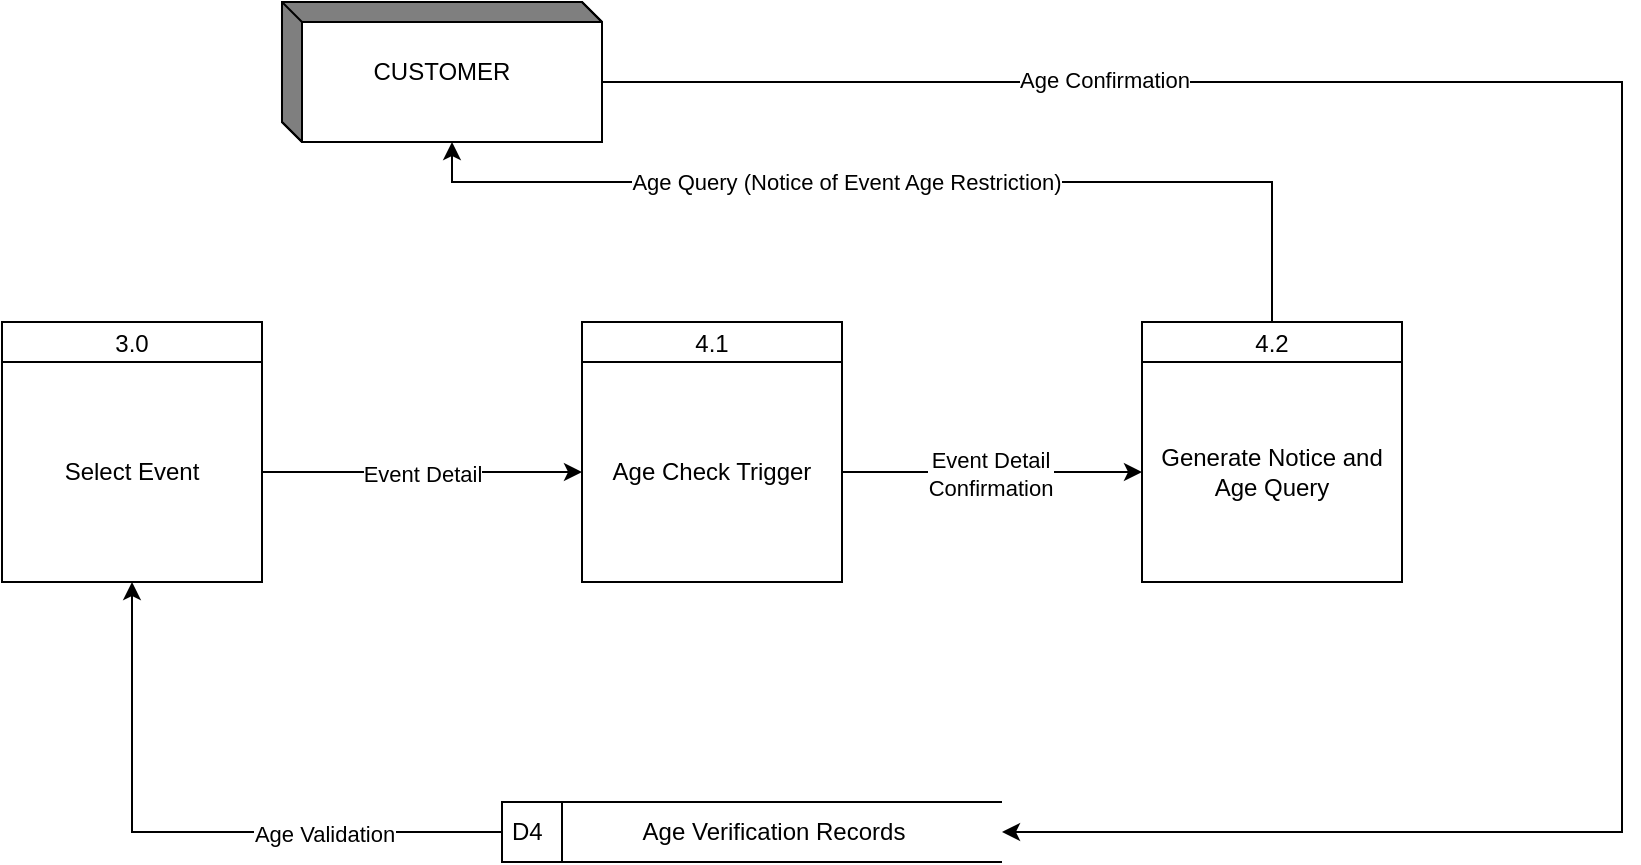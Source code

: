 <mxfile version="21.8.1" type="github">
  <diagram name="Page-1" id="5d7acffa-a066-3a61-03fe-96351882024d">
    <mxGraphModel dx="1173" dy="584" grid="1" gridSize="10" guides="1" tooltips="1" connect="1" arrows="1" fold="1" page="1" pageScale="1" pageWidth="1100" pageHeight="850" background="#ffffff" math="0" shadow="0">
      <root>
        <mxCell id="0" />
        <mxCell id="1" parent="0" />
        <mxCell id="iur3utxpEIfSdaShC565-2" value="CUSTOMER" style="html=1;dashed=0;whiteSpace=wrap;shape=mxgraph.dfd.externalEntity" parent="1" vertex="1">
          <mxGeometry x="290" y="50" width="160" height="70" as="geometry" />
        </mxCell>
        <mxCell id="iur3utxpEIfSdaShC565-6" value="4.2" style="swimlane;fontStyle=0;childLayout=stackLayout;horizontal=1;startSize=20;fillColor=#ffffff;horizontalStack=0;resizeParent=1;resizeParentMax=0;resizeLast=0;collapsible=0;marginBottom=0;swimlaneFillColor=#ffffff;" parent="1" vertex="1">
          <mxGeometry x="720" y="210" width="130" height="130" as="geometry" />
        </mxCell>
        <mxCell id="iur3utxpEIfSdaShC565-7" value="Generate Notice and Age Query" style="text;html=1;strokeColor=none;fillColor=none;align=center;verticalAlign=middle;whiteSpace=wrap;rounded=0;" parent="iur3utxpEIfSdaShC565-6" vertex="1">
          <mxGeometry y="20" width="130" height="110" as="geometry" />
        </mxCell>
        <mxCell id="iur3utxpEIfSdaShC565-8" value="4.1" style="swimlane;fontStyle=0;childLayout=stackLayout;horizontal=1;startSize=20;fillColor=#ffffff;horizontalStack=0;resizeParent=1;resizeParentMax=0;resizeLast=0;collapsible=0;marginBottom=0;swimlaneFillColor=#ffffff;" parent="1" vertex="1">
          <mxGeometry x="440" y="210" width="130" height="130" as="geometry" />
        </mxCell>
        <mxCell id="iur3utxpEIfSdaShC565-9" value="Age Check Trigger" style="text;html=1;strokeColor=none;fillColor=none;align=center;verticalAlign=middle;whiteSpace=wrap;rounded=0;" parent="iur3utxpEIfSdaShC565-8" vertex="1">
          <mxGeometry y="20" width="130" height="110" as="geometry" />
        </mxCell>
        <mxCell id="iur3utxpEIfSdaShC565-10" value="3.0" style="swimlane;fontStyle=0;childLayout=stackLayout;horizontal=1;startSize=20;fillColor=#ffffff;horizontalStack=0;resizeParent=1;resizeParentMax=0;resizeLast=0;collapsible=0;marginBottom=0;swimlaneFillColor=#ffffff;" parent="1" vertex="1">
          <mxGeometry x="150" y="210" width="130" height="130" as="geometry" />
        </mxCell>
        <mxCell id="iur3utxpEIfSdaShC565-11" value="Select Event" style="text;html=1;strokeColor=none;fillColor=none;align=center;verticalAlign=middle;whiteSpace=wrap;rounded=0;" parent="iur3utxpEIfSdaShC565-10" vertex="1">
          <mxGeometry y="20" width="130" height="110" as="geometry" />
        </mxCell>
        <mxCell id="iur3utxpEIfSdaShC565-1" value="D4" style="html=1;dashed=0;whiteSpace=wrap;shape=mxgraph.dfd.dataStoreID;align=left;spacingLeft=3;points=[[0,0],[0.5,0],[1,0],[0,0.5],[1,0.5],[0,1],[0.5,1],[1,1]];" parent="1" vertex="1">
          <mxGeometry x="400" y="450" width="250.0" height="30" as="geometry" />
        </mxCell>
        <mxCell id="iur3utxpEIfSdaShC565-14" value="Age Verification Records" style="text;html=1;strokeColor=none;fillColor=none;align=center;verticalAlign=middle;whiteSpace=wrap;rounded=0;" parent="1" vertex="1">
          <mxGeometry x="460" y="450" width="151.88" height="30" as="geometry" />
        </mxCell>
        <mxCell id="1QCgXsQSsQ5etP48Paoi-7" value="" style="endArrow=classic;html=1;rounded=0;exitX=1;exitY=0.5;exitDx=0;exitDy=0;entryX=0;entryY=0.5;entryDx=0;entryDy=0;" edge="1" parent="1" source="iur3utxpEIfSdaShC565-11" target="iur3utxpEIfSdaShC565-9">
          <mxGeometry width="50" height="50" relative="1" as="geometry">
            <mxPoint x="320" y="300" as="sourcePoint" />
            <mxPoint x="370" y="250" as="targetPoint" />
          </mxGeometry>
        </mxCell>
        <mxCell id="1QCgXsQSsQ5etP48Paoi-8" value="Event Detail" style="edgeLabel;html=1;align=center;verticalAlign=middle;resizable=0;points=[];" vertex="1" connectable="0" parent="1QCgXsQSsQ5etP48Paoi-7">
          <mxGeometry x="-0.002" y="-4" relative="1" as="geometry">
            <mxPoint y="-3" as="offset" />
          </mxGeometry>
        </mxCell>
        <mxCell id="1QCgXsQSsQ5etP48Paoi-9" value="" style="endArrow=classic;html=1;rounded=0;exitX=1;exitY=0.5;exitDx=0;exitDy=0;entryX=0;entryY=0.5;entryDx=0;entryDy=0;" edge="1" parent="1" source="iur3utxpEIfSdaShC565-9" target="iur3utxpEIfSdaShC565-7">
          <mxGeometry width="50" height="50" relative="1" as="geometry">
            <mxPoint x="630" y="310" as="sourcePoint" />
            <mxPoint x="680" y="260" as="targetPoint" />
          </mxGeometry>
        </mxCell>
        <mxCell id="1QCgXsQSsQ5etP48Paoi-10" value="Event Detail&lt;br&gt;Confirmation" style="edgeLabel;html=1;align=center;verticalAlign=middle;resizable=0;points=[];" vertex="1" connectable="0" parent="1QCgXsQSsQ5etP48Paoi-9">
          <mxGeometry x="-0.019" y="1" relative="1" as="geometry">
            <mxPoint y="2" as="offset" />
          </mxGeometry>
        </mxCell>
        <mxCell id="1QCgXsQSsQ5etP48Paoi-11" value="" style="endArrow=classic;html=1;rounded=0;exitX=0;exitY=0;exitDx=160;exitDy=40;exitPerimeter=0;entryX=1;entryY=0.5;entryDx=0;entryDy=0;" edge="1" parent="1" source="iur3utxpEIfSdaShC565-2" target="iur3utxpEIfSdaShC565-1">
          <mxGeometry width="50" height="50" relative="1" as="geometry">
            <mxPoint x="530" y="120" as="sourcePoint" />
            <mxPoint x="580" y="70" as="targetPoint" />
            <Array as="points">
              <mxPoint x="960" y="90" />
              <mxPoint x="960" y="465" />
            </Array>
          </mxGeometry>
        </mxCell>
        <mxCell id="1QCgXsQSsQ5etP48Paoi-12" value="Age Confirmation" style="edgeLabel;html=1;align=center;verticalAlign=middle;resizable=0;points=[];" vertex="1" connectable="0" parent="1QCgXsQSsQ5etP48Paoi-11">
          <mxGeometry x="-0.276" y="1" relative="1" as="geometry">
            <mxPoint x="-182" as="offset" />
          </mxGeometry>
        </mxCell>
        <mxCell id="1QCgXsQSsQ5etP48Paoi-13" value="" style="endArrow=classic;html=1;rounded=0;exitX=0;exitY=0.5;exitDx=0;exitDy=0;entryX=0.5;entryY=1;entryDx=0;entryDy=0;" edge="1" parent="1" source="iur3utxpEIfSdaShC565-1" target="iur3utxpEIfSdaShC565-11">
          <mxGeometry width="50" height="50" relative="1" as="geometry">
            <mxPoint x="220" y="470" as="sourcePoint" />
            <mxPoint x="270" y="420" as="targetPoint" />
            <Array as="points">
              <mxPoint x="215" y="465" />
            </Array>
          </mxGeometry>
        </mxCell>
        <mxCell id="1QCgXsQSsQ5etP48Paoi-14" value="Age Validation" style="edgeLabel;html=1;align=center;verticalAlign=middle;resizable=0;points=[];" vertex="1" connectable="0" parent="1QCgXsQSsQ5etP48Paoi-13">
          <mxGeometry x="-0.421" y="1" relative="1" as="geometry">
            <mxPoint as="offset" />
          </mxGeometry>
        </mxCell>
        <mxCell id="1QCgXsQSsQ5etP48Paoi-15" value="" style="endArrow=classic;html=1;rounded=0;entryX=0;entryY=0;entryDx=85;entryDy=70;entryPerimeter=0;exitX=0.5;exitY=0;exitDx=0;exitDy=0;" edge="1" parent="1" source="iur3utxpEIfSdaShC565-6" target="iur3utxpEIfSdaShC565-2">
          <mxGeometry width="50" height="50" relative="1" as="geometry">
            <mxPoint x="510" y="190" as="sourcePoint" />
            <mxPoint x="560" y="140" as="targetPoint" />
            <Array as="points">
              <mxPoint x="785" y="140" />
              <mxPoint x="375" y="140" />
            </Array>
          </mxGeometry>
        </mxCell>
        <mxCell id="1QCgXsQSsQ5etP48Paoi-16" value="Age Query (Notice of Event Age Restriction)" style="edgeLabel;html=1;align=center;verticalAlign=middle;resizable=0;points=[];" vertex="1" connectable="0" parent="1QCgXsQSsQ5etP48Paoi-15">
          <mxGeometry x="0.131" relative="1" as="geometry">
            <mxPoint as="offset" />
          </mxGeometry>
        </mxCell>
      </root>
    </mxGraphModel>
  </diagram>
</mxfile>
